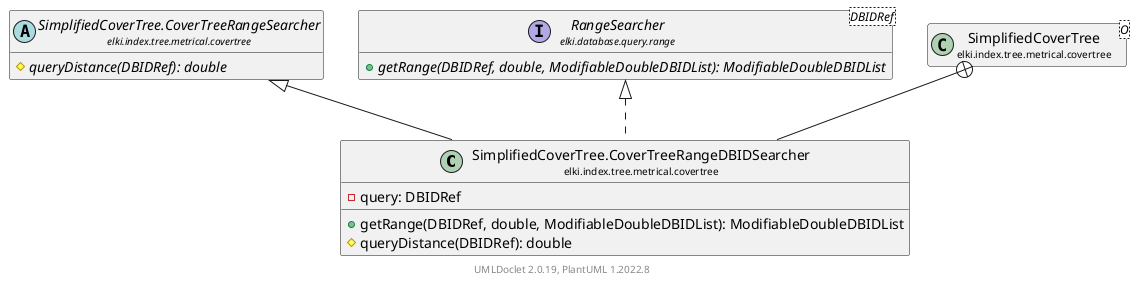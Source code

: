 @startuml
    remove .*\.(Instance|Par|Parameterizer|Factory)$
    set namespaceSeparator none
    hide empty fields
    hide empty methods

    class "<size:14>SimplifiedCoverTree.CoverTreeRangeDBIDSearcher\n<size:10>elki.index.tree.metrical.covertree" as elki.index.tree.metrical.covertree.SimplifiedCoverTree.CoverTreeRangeDBIDSearcher [[SimplifiedCoverTree.CoverTreeRangeDBIDSearcher.html]] {
        -query: DBIDRef
        +getRange(DBIDRef, double, ModifiableDoubleDBIDList): ModifiableDoubleDBIDList
        #queryDistance(DBIDRef): double
    }

    abstract class "<size:14>SimplifiedCoverTree.CoverTreeRangeSearcher\n<size:10>elki.index.tree.metrical.covertree" as elki.index.tree.metrical.covertree.SimplifiedCoverTree.CoverTreeRangeSearcher [[SimplifiedCoverTree.CoverTreeRangeSearcher.html]] {
        {abstract} #queryDistance(DBIDRef): double
    }
    interface "<size:14>RangeSearcher\n<size:10>elki.database.query.range" as elki.database.query.range.RangeSearcher<DBIDRef> [[../../../../database/query/range/RangeSearcher.html]] {
        {abstract} +getRange(DBIDRef, double, ModifiableDoubleDBIDList): ModifiableDoubleDBIDList
    }
    class "<size:14>SimplifiedCoverTree\n<size:10>elki.index.tree.metrical.covertree" as elki.index.tree.metrical.covertree.SimplifiedCoverTree<O> [[SimplifiedCoverTree.html]]

    elki.index.tree.metrical.covertree.SimplifiedCoverTree.CoverTreeRangeSearcher <|-- elki.index.tree.metrical.covertree.SimplifiedCoverTree.CoverTreeRangeDBIDSearcher
    elki.database.query.range.RangeSearcher <|.. elki.index.tree.metrical.covertree.SimplifiedCoverTree.CoverTreeRangeDBIDSearcher
    elki.index.tree.metrical.covertree.SimplifiedCoverTree +-- elki.index.tree.metrical.covertree.SimplifiedCoverTree.CoverTreeRangeDBIDSearcher

    center footer UMLDoclet 2.0.19, PlantUML 1.2022.8
@enduml
